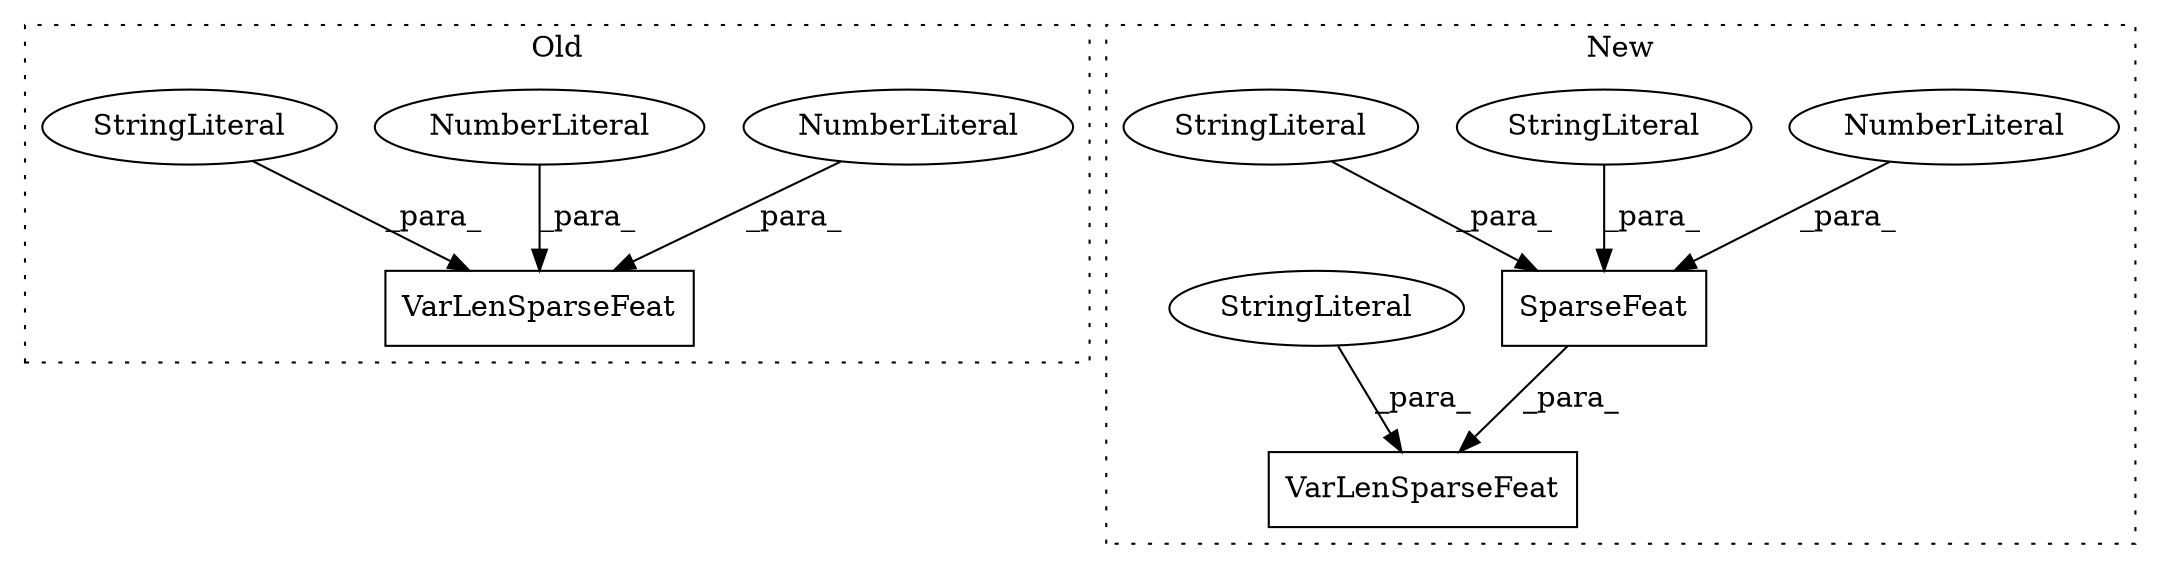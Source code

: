 digraph G {
subgraph cluster0 {
1 [label="VarLenSparseFeat" a="32" s="1629,1689" l="17,1" shape="box"];
3 [label="NumberLiteral" a="34" s="1663" l="3" shape="ellipse"];
4 [label="NumberLiteral" a="34" s="1667" l="1" shape="ellipse"];
10 [label="StringLiteral" a="45" s="1646" l="8" shape="ellipse"];
label = "Old";
style="dotted";
}
subgraph cluster1 {
2 [label="VarLenSparseFeat" a="32" s="1629,1701" l="17,1" shape="box"];
5 [label="SparseFeat" a="32" s="1646,1685" l="11,1" shape="box"];
6 [label="NumberLiteral" a="34" s="1666" l="3" shape="ellipse"];
7 [label="StringLiteral" a="45" s="1657" l="8" shape="ellipse"];
8 [label="StringLiteral" a="45" s="1677" l="8" shape="ellipse"];
9 [label="StringLiteral" a="45" s="1695" l="6" shape="ellipse"];
label = "New";
style="dotted";
}
3 -> 1 [label="_para_"];
4 -> 1 [label="_para_"];
5 -> 2 [label="_para_"];
6 -> 5 [label="_para_"];
7 -> 5 [label="_para_"];
8 -> 5 [label="_para_"];
9 -> 2 [label="_para_"];
10 -> 1 [label="_para_"];
}